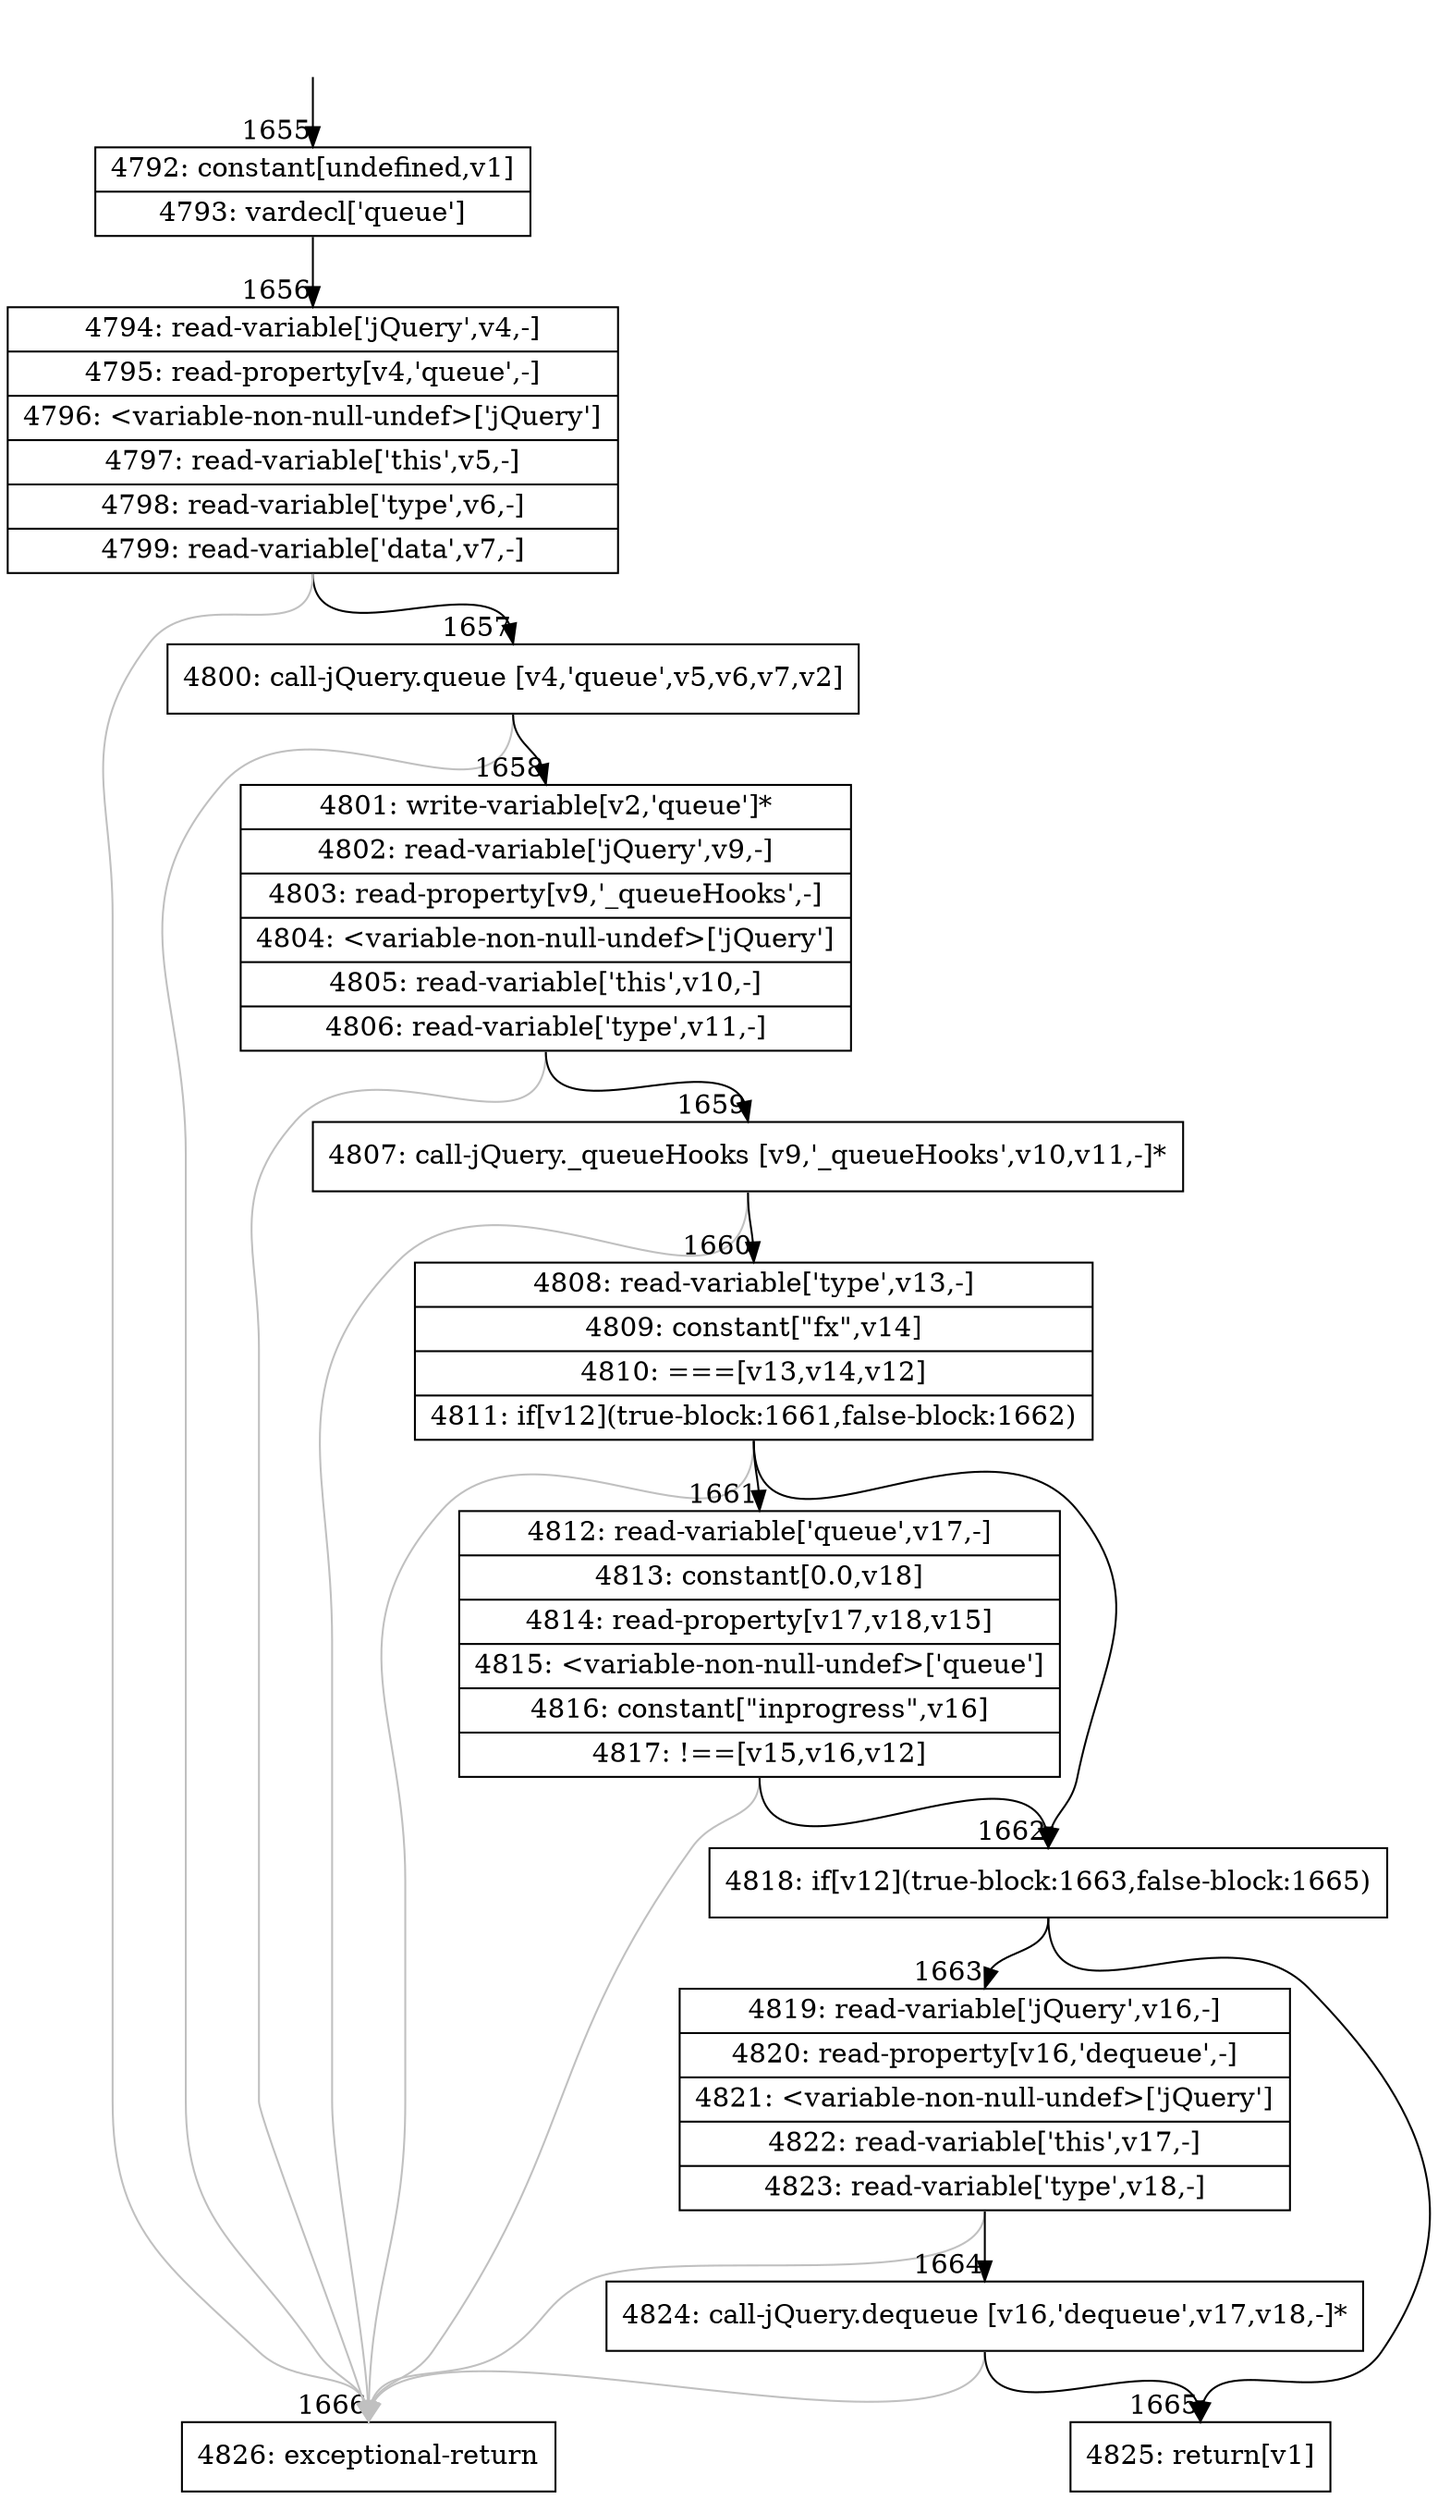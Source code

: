 digraph {
rankdir="TD"
BB_entry114[shape=none,label=""];
BB_entry114 -> BB1655 [tailport=s, headport=n, headlabel="    1655"]
BB1655 [shape=record label="{4792: constant[undefined,v1]|4793: vardecl['queue']}" ] 
BB1655 -> BB1656 [tailport=s, headport=n, headlabel="      1656"]
BB1656 [shape=record label="{4794: read-variable['jQuery',v4,-]|4795: read-property[v4,'queue',-]|4796: \<variable-non-null-undef\>['jQuery']|4797: read-variable['this',v5,-]|4798: read-variable['type',v6,-]|4799: read-variable['data',v7,-]}" ] 
BB1656 -> BB1657 [tailport=s, headport=n, headlabel="      1657"]
BB1656 -> BB1666 [tailport=s, headport=n, color=gray, headlabel="      1666"]
BB1657 [shape=record label="{4800: call-jQuery.queue [v4,'queue',v5,v6,v7,v2]}" ] 
BB1657 -> BB1658 [tailport=s, headport=n, headlabel="      1658"]
BB1657 -> BB1666 [tailport=s, headport=n, color=gray]
BB1658 [shape=record label="{4801: write-variable[v2,'queue']*|4802: read-variable['jQuery',v9,-]|4803: read-property[v9,'_queueHooks',-]|4804: \<variable-non-null-undef\>['jQuery']|4805: read-variable['this',v10,-]|4806: read-variable['type',v11,-]}" ] 
BB1658 -> BB1659 [tailport=s, headport=n, headlabel="      1659"]
BB1658 -> BB1666 [tailport=s, headport=n, color=gray]
BB1659 [shape=record label="{4807: call-jQuery._queueHooks [v9,'_queueHooks',v10,v11,-]*}" ] 
BB1659 -> BB1660 [tailport=s, headport=n, headlabel="      1660"]
BB1659 -> BB1666 [tailport=s, headport=n, color=gray]
BB1660 [shape=record label="{4808: read-variable['type',v13,-]|4809: constant[\"fx\",v14]|4810: ===[v13,v14,v12]|4811: if[v12](true-block:1661,false-block:1662)}" ] 
BB1660 -> BB1662 [tailport=s, headport=n, headlabel="      1662"]
BB1660 -> BB1661 [tailport=s, headport=n, headlabel="      1661"]
BB1660 -> BB1666 [tailport=s, headport=n, color=gray]
BB1661 [shape=record label="{4812: read-variable['queue',v17,-]|4813: constant[0.0,v18]|4814: read-property[v17,v18,v15]|4815: \<variable-non-null-undef\>['queue']|4816: constant[\"inprogress\",v16]|4817: !==[v15,v16,v12]}" ] 
BB1661 -> BB1662 [tailport=s, headport=n]
BB1661 -> BB1666 [tailport=s, headport=n, color=gray]
BB1662 [shape=record label="{4818: if[v12](true-block:1663,false-block:1665)}" ] 
BB1662 -> BB1663 [tailport=s, headport=n, headlabel="      1663"]
BB1662 -> BB1665 [tailport=s, headport=n, headlabel="      1665"]
BB1663 [shape=record label="{4819: read-variable['jQuery',v16,-]|4820: read-property[v16,'dequeue',-]|4821: \<variable-non-null-undef\>['jQuery']|4822: read-variable['this',v17,-]|4823: read-variable['type',v18,-]}" ] 
BB1663 -> BB1664 [tailport=s, headport=n, headlabel="      1664"]
BB1663 -> BB1666 [tailport=s, headport=n, color=gray]
BB1664 [shape=record label="{4824: call-jQuery.dequeue [v16,'dequeue',v17,v18,-]*}" ] 
BB1664 -> BB1665 [tailport=s, headport=n]
BB1664 -> BB1666 [tailport=s, headport=n, color=gray]
BB1665 [shape=record label="{4825: return[v1]}" ] 
BB1666 [shape=record label="{4826: exceptional-return}" ] 
//#$~ 1979
}
